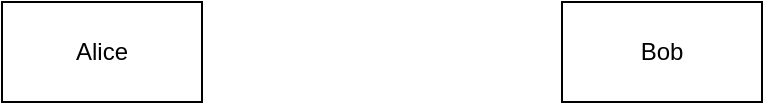 <mxfile>
    <diagram id="TP7RSLIAyT450x2oN1iu" name="第 1 页">
        <mxGraphModel dx="314" dy="807" grid="1" gridSize="10" guides="1" tooltips="1" connect="1" arrows="1" fold="1" page="1" pageScale="1" pageWidth="827" pageHeight="1169" math="0" shadow="0">
            <root>
                <mxCell id="0"/>
                <mxCell id="1" parent="0"/>
                <mxCell id="2" value="Alice" style="rounded=0;whiteSpace=wrap;html=1;" vertex="1" parent="1">
                    <mxGeometry x="110" y="150" width="100" height="50" as="geometry"/>
                </mxCell>
                <mxCell id="3" value="Bob" style="rounded=0;whiteSpace=wrap;html=1;" vertex="1" parent="1">
                    <mxGeometry x="390" y="150" width="100" height="50" as="geometry"/>
                </mxCell>
            </root>
        </mxGraphModel>
    </diagram>
</mxfile>